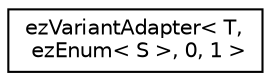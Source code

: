 digraph "Graphical Class Hierarchy"
{
 // LATEX_PDF_SIZE
  edge [fontname="Helvetica",fontsize="10",labelfontname="Helvetica",labelfontsize="10"];
  node [fontname="Helvetica",fontsize="10",shape=record];
  rankdir="LR";
  Node0 [label="ezVariantAdapter\< T,\l ezEnum\< S \>, 0, 1 \>",height=0.2,width=0.4,color="black", fillcolor="white", style="filled",URL="$da/dc5/structez_variant_adapter_3_01_t_00_01ez_enum_3_01_s_01_4_00_010_00_011_01_4.htm",tooltip=" "];
}

